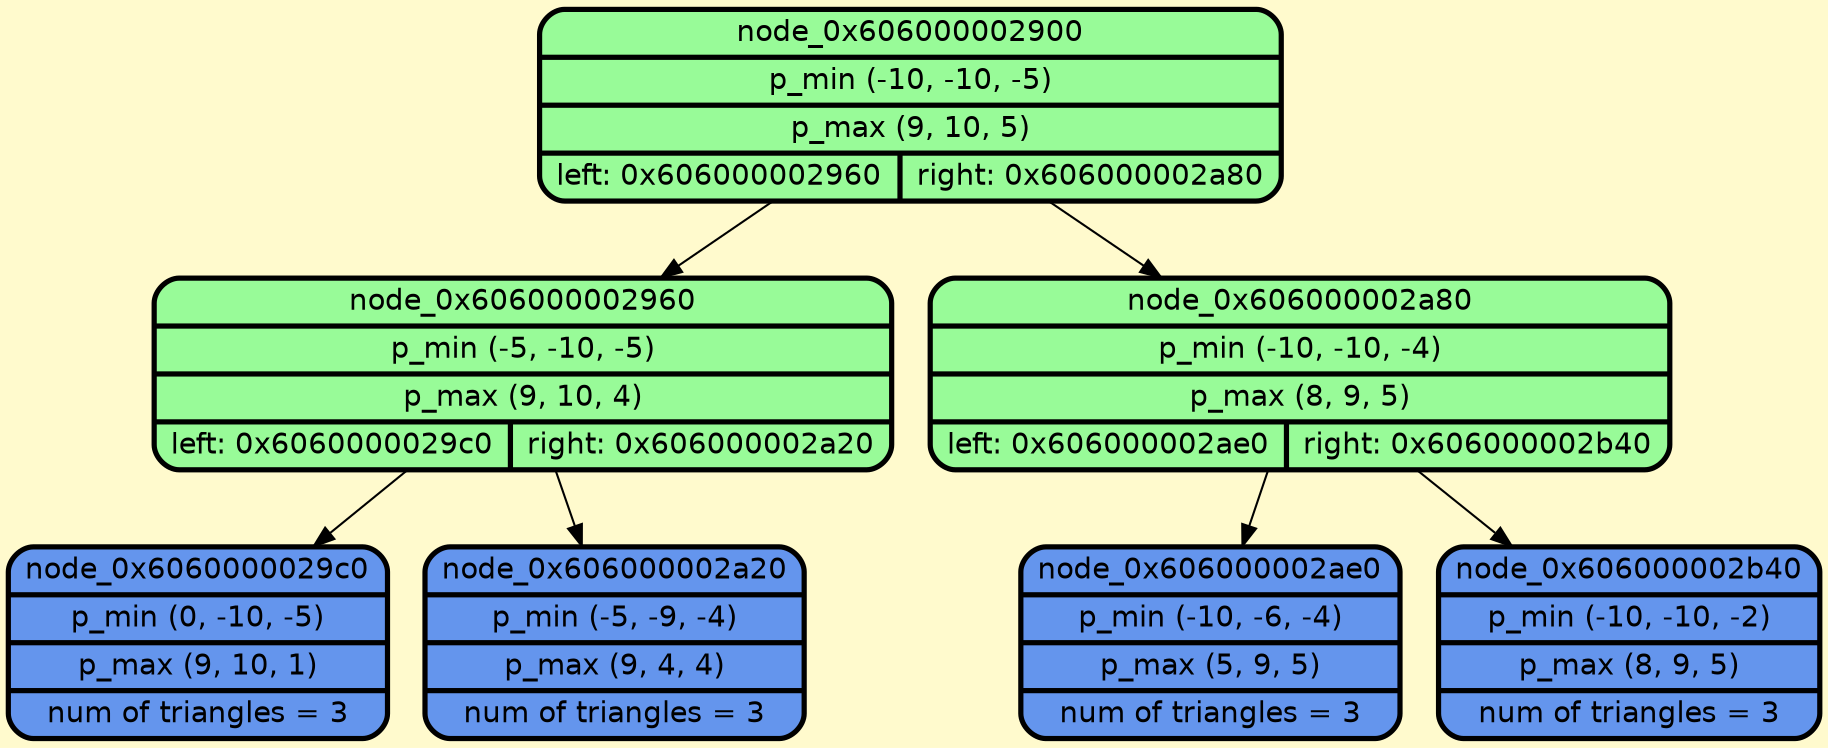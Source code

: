 digraph G {
    rankdir=TB;
    node [style=filled, fontname="Helvetica", fontcolor=darkblue, fillcolor=peachpuff, color="#252A34", penwidth=2.5];
    bgcolor="lemonchiffon";

    node_0x606000002900 [shape=Mrecord; style=filled; fillcolor=palegreen; color="#000000"; fontcolor="#000000"; label="{ node_0x606000002900 | p_min (-10, -10, -5) | p_max (9, 10, 5) | { left: 0x606000002960 | right: 0x606000002a80 } }"];
    node_0x606000002960 [shape=Mrecord; style=filled; fillcolor=palegreen; color="#000000"; fontcolor="#000000"; label="{ node_0x606000002960 | p_min (-5, -10, -5) | p_max (9, 10, 4) | { left: 0x6060000029c0 | right: 0x606000002a20 } }"];
    node_0x6060000029c0 [shape=Mrecord; style=filled; fillcolor=cornflowerblue; color="#000000"; fontcolor="#000000"; label="{ node_0x6060000029c0 | p_min (0, -10, -5) | p_max (9, 10, 1) | num of triangles = 3}"];
    node_0x606000002a20 [shape=Mrecord; style=filled; fillcolor=cornflowerblue; color="#000000"; fontcolor="#000000"; label="{ node_0x606000002a20 | p_min (-5, -9, -4) | p_max (9, 4, 4) | num of triangles = 3}"];
    node_0x606000002a80 [shape=Mrecord; style=filled; fillcolor=palegreen; color="#000000"; fontcolor="#000000"; label="{ node_0x606000002a80 | p_min (-10, -10, -4) | p_max (8, 9, 5) | { left: 0x606000002ae0 | right: 0x606000002b40 } }"];
    node_0x606000002ae0 [shape=Mrecord; style=filled; fillcolor=cornflowerblue; color="#000000"; fontcolor="#000000"; label="{ node_0x606000002ae0 | p_min (-10, -6, -4) | p_max (5, 9, 5) | num of triangles = 3}"];
    node_0x606000002b40 [shape=Mrecord; style=filled; fillcolor=cornflowerblue; color="#000000"; fontcolor="#000000"; label="{ node_0x606000002b40 | p_min (-10, -10, -2) | p_max (8, 9, 5) | num of triangles = 3}"];

    node_0x606000002900 -> node_0x606000002960;
    node_0x606000002900 -> node_0x606000002a80;
    node_0x606000002960 -> node_0x6060000029c0;
    node_0x606000002960 -> node_0x606000002a20;
    node_0x606000002a80 -> node_0x606000002ae0;
    node_0x606000002a80 -> node_0x606000002b40;
}
